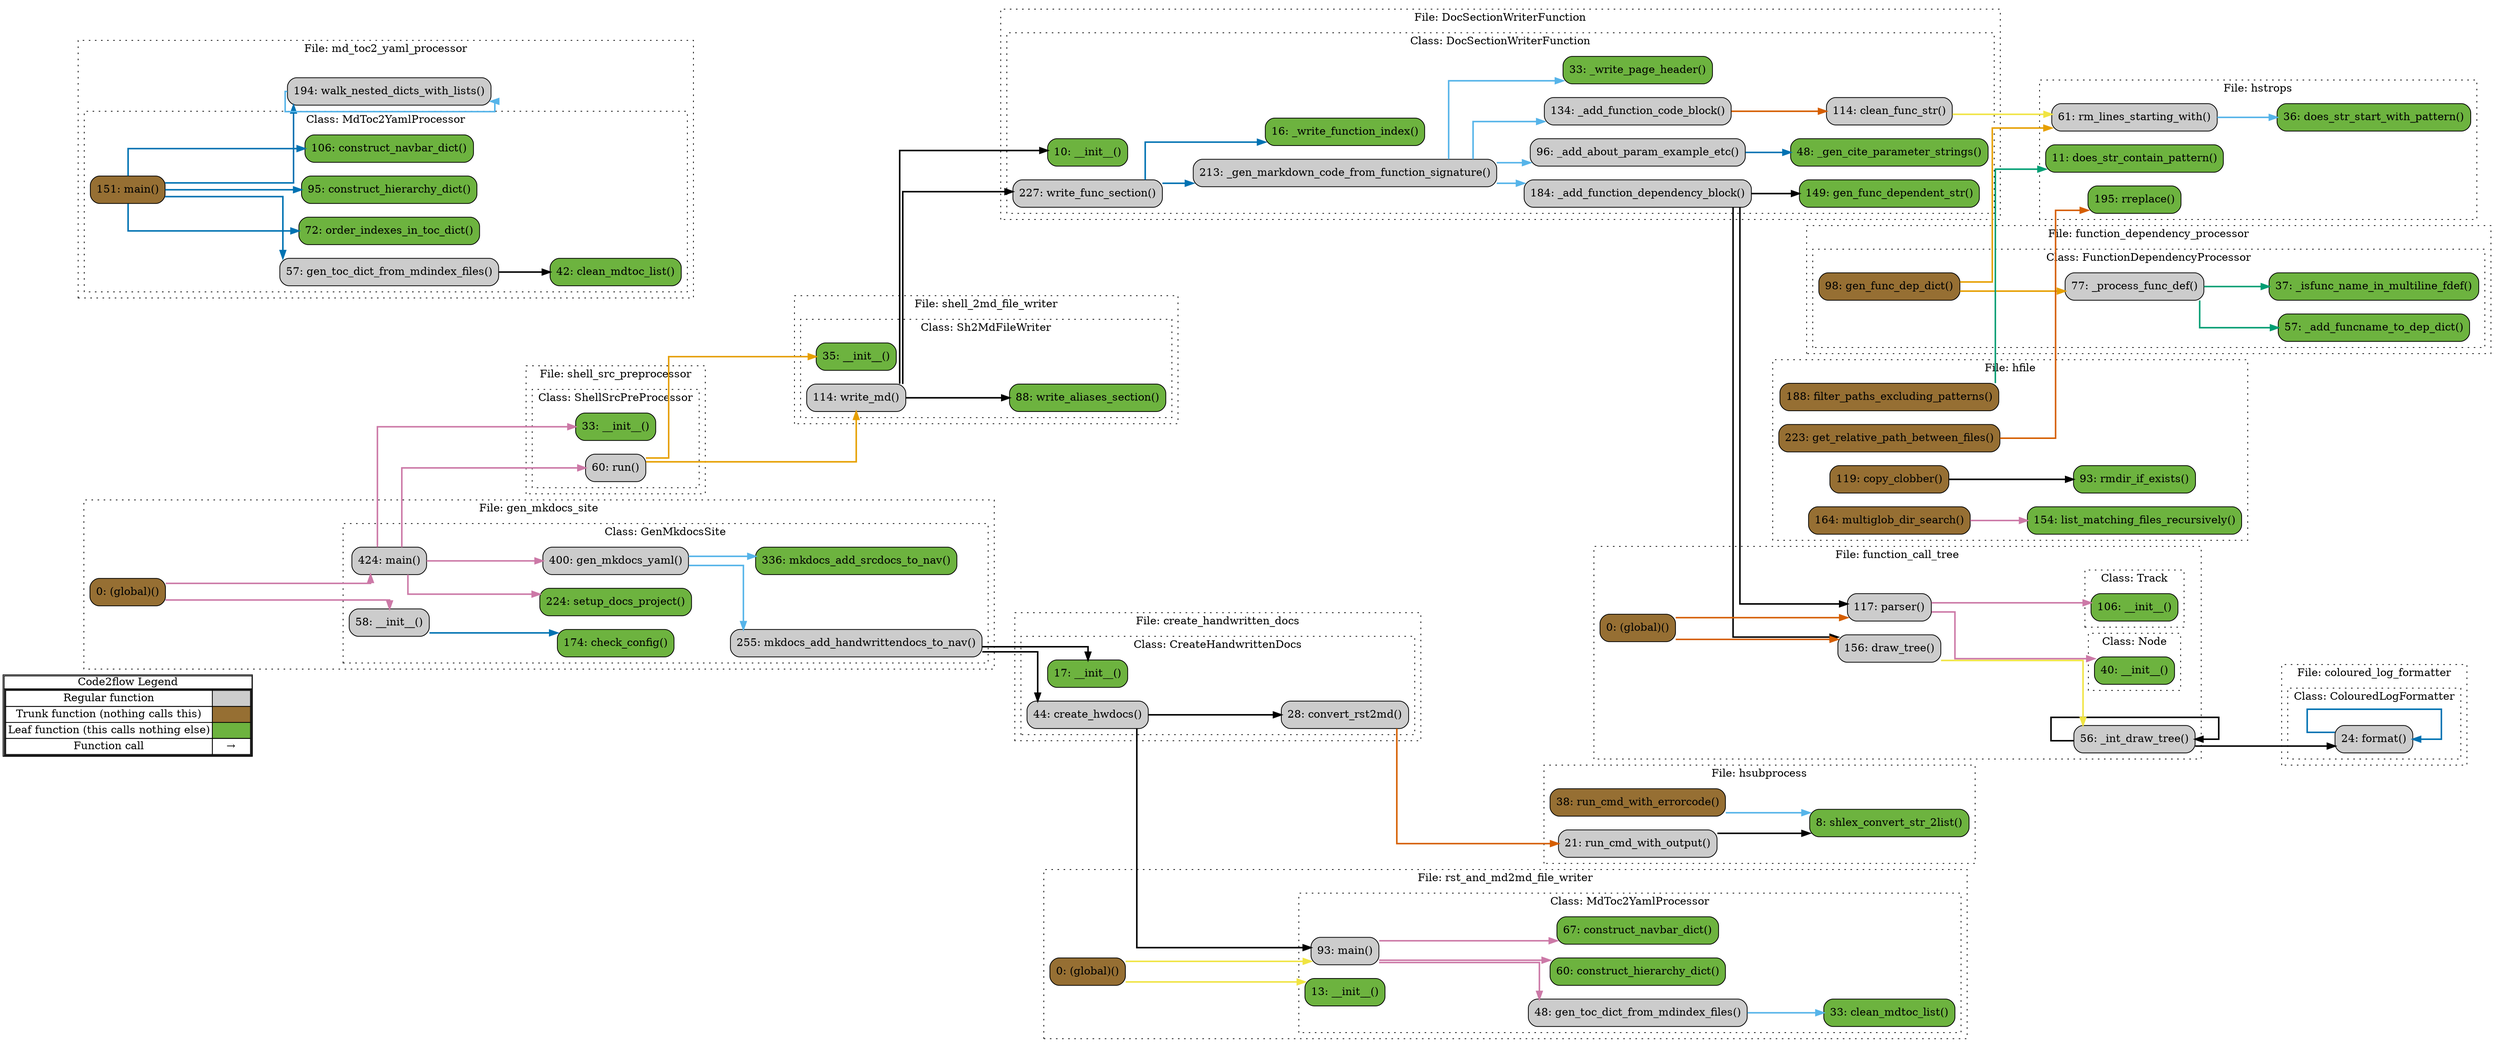 digraph G {
concentrate=true;
splines="ortho";
rankdir="LR";
subgraph legend{
    rank = min;
    label = "legend";
    Legend [shape=none, margin=0, label = <
        <table cellspacing="0" cellpadding="0" border="1"><tr><td>Code2flow Legend</td></tr><tr><td>
        <table cellspacing="0">
        <tr><td>Regular function</td><td width="50px" bgcolor='#cccccc'></td></tr>
        <tr><td>Trunk function (nothing calls this)</td><td bgcolor='#966F33'></td></tr>
        <tr><td>Leaf function (this calls nothing else)</td><td bgcolor='#6db33f'></td></tr>
        <tr><td>Function call</td><td><font color='black'>&#8594;</font></td></tr>
        </table></td></tr></table>
        >];
}node_36b7f45e [label="10: __init__()" name="DocSectionWriterFunction::DocSectionWriterFunction.__init__" shape="rect" style="rounded,filled" fillcolor="#6db33f" ];
node_ef8c55d5 [label="96: _add_about_param_example_etc()" name="DocSectionWriterFunction::DocSectionWriterFunction._add_about_param_example_etc" shape="rect" style="rounded,filled" fillcolor="#cccccc" ];
node_3e252486 [label="134: _add_function_code_block()" name="DocSectionWriterFunction::DocSectionWriterFunction._add_function_code_block" shape="rect" style="rounded,filled" fillcolor="#cccccc" ];
node_f57480d8 [label="184: _add_function_dependency_block()" name="DocSectionWriterFunction::DocSectionWriterFunction._add_function_dependency_block" shape="rect" style="rounded,filled" fillcolor="#cccccc" ];
node_a69a2eee [label="48: _gen_cite_parameter_strings()" name="DocSectionWriterFunction::DocSectionWriterFunction._gen_cite_parameter_strings" shape="rect" style="rounded,filled" fillcolor="#6db33f" ];
node_f74cefb2 [label="213: _gen_markdown_code_from_function_signature()" name="DocSectionWriterFunction::DocSectionWriterFunction._gen_markdown_code_from_function_signature" shape="rect" style="rounded,filled" fillcolor="#cccccc" ];
node_5c3ae031 [label="16: _write_function_index()" name="DocSectionWriterFunction::DocSectionWriterFunction._write_function_index" shape="rect" style="rounded,filled" fillcolor="#6db33f" ];
node_b17dc42c [label="33: _write_page_header()" name="DocSectionWriterFunction::DocSectionWriterFunction._write_page_header" shape="rect" style="rounded,filled" fillcolor="#6db33f" ];
node_c5645b7c [label="114: clean_func_str()" name="DocSectionWriterFunction::DocSectionWriterFunction.clean_func_str" shape="rect" style="rounded,filled" fillcolor="#cccccc" ];
node_d5b58b91 [label="149: gen_func_dependent_str()" name="DocSectionWriterFunction::DocSectionWriterFunction.gen_func_dependent_str" shape="rect" style="rounded,filled" fillcolor="#6db33f" ];
node_0ce80d05 [label="227: write_func_section()" name="DocSectionWriterFunction::DocSectionWriterFunction.write_func_section" shape="rect" style="rounded,filled" fillcolor="#cccccc" ];
node_40a2b92d [label="24: format()" name="coloured_log_formatter::ColouredLogFormatter.format" shape="rect" style="rounded,filled" fillcolor="#cccccc" ];
node_246c5a75 [label="17: __init__()" name="create_handwritten_docs::CreateHandwrittenDocs.__init__" shape="rect" style="rounded,filled" fillcolor="#6db33f" ];
node_ac56f826 [label="28: convert_rst2md()" name="create_handwritten_docs::CreateHandwrittenDocs.convert_rst2md" shape="rect" style="rounded,filled" fillcolor="#cccccc" ];
node_f661d888 [label="44: create_hwdocs()" name="create_handwritten_docs::CreateHandwrittenDocs.create_hwdocs" shape="rect" style="rounded,filled" fillcolor="#cccccc" ];
node_b9edcb96 [label="0: (global)()" name="function_call_tree::(global)" shape="rect" style="rounded,filled" fillcolor="#966F33" ];
node_3f6efd9d [label="40: __init__()" name="function_call_tree::Node.__init__" shape="rect" style="rounded,filled" fillcolor="#6db33f" ];
node_b5268534 [label="106: __init__()" name="function_call_tree::Track.__init__" shape="rect" style="rounded,filled" fillcolor="#6db33f" ];
node_b3a551a0 [label="56: _int_draw_tree()" name="function_call_tree::_int_draw_tree" shape="rect" style="rounded,filled" fillcolor="#cccccc" ];
node_9180839c [label="156: draw_tree()" name="function_call_tree::draw_tree" shape="rect" style="rounded,filled" fillcolor="#cccccc" ];
node_7d9114bf [label="117: parser()" name="function_call_tree::parser" shape="rect" style="rounded,filled" fillcolor="#cccccc" ];
node_2ba11277 [label="57: _add_funcname_to_dep_dict()" name="function_dependency_processor::FunctionDependencyProcessor._add_funcname_to_dep_dict" shape="rect" style="rounded,filled" fillcolor="#6db33f" ];
node_51ee1613 [label="37: _isfunc_name_in_multiline_fdef()" name="function_dependency_processor::FunctionDependencyProcessor._isfunc_name_in_multiline_fdef" shape="rect" style="rounded,filled" fillcolor="#6db33f" ];
node_d05ec713 [label="77: _process_func_def()" name="function_dependency_processor::FunctionDependencyProcessor._process_func_def" shape="rect" style="rounded,filled" fillcolor="#cccccc" ];
node_76e21199 [label="98: gen_func_dep_dict()" name="function_dependency_processor::FunctionDependencyProcessor.gen_func_dep_dict" shape="rect" style="rounded,filled" fillcolor="#966F33" ];
node_b53012f7 [label="0: (global)()" name="gen_mkdocs_site::(global)" shape="rect" style="rounded,filled" fillcolor="#966F33" ];
node_5cd647b5 [label="58: __init__()" name="gen_mkdocs_site::GenMkdocsSite.__init__" shape="rect" style="rounded,filled" fillcolor="#cccccc" ];
node_fcd70661 [label="174: check_config()" name="gen_mkdocs_site::GenMkdocsSite.check_config" shape="rect" style="rounded,filled" fillcolor="#6db33f" ];
node_fe9862fa [label="400: gen_mkdocs_yaml()" name="gen_mkdocs_site::GenMkdocsSite.gen_mkdocs_yaml" shape="rect" style="rounded,filled" fillcolor="#cccccc" ];
node_ad38d57f [label="424: main()" name="gen_mkdocs_site::GenMkdocsSite.main" shape="rect" style="rounded,filled" fillcolor="#cccccc" ];
node_7fe1cdd0 [label="255: mkdocs_add_handwrittendocs_to_nav()" name="gen_mkdocs_site::GenMkdocsSite.mkdocs_add_handwrittendocs_to_nav" shape="rect" style="rounded,filled" fillcolor="#cccccc" ];
node_71452505 [label="336: mkdocs_add_srcdocs_to_nav()" name="gen_mkdocs_site::GenMkdocsSite.mkdocs_add_srcdocs_to_nav" shape="rect" style="rounded,filled" fillcolor="#6db33f" ];
node_2dc36804 [label="224: setup_docs_project()" name="gen_mkdocs_site::GenMkdocsSite.setup_docs_project" shape="rect" style="rounded,filled" fillcolor="#6db33f" ];
node_c13b3ec0 [label="119: copy_clobber()" name="hfile::copy_clobber" shape="rect" style="rounded,filled" fillcolor="#966F33" ];
node_1db4fff3 [label="188: filter_paths_excluding_patterns()" name="hfile::filter_paths_excluding_patterns" shape="rect" style="rounded,filled" fillcolor="#966F33" ];
node_7a90e80e [label="223: get_relative_path_between_files()" name="hfile::get_relative_path_between_files" shape="rect" style="rounded,filled" fillcolor="#966F33" ];
node_ec669dbd [label="154: list_matching_files_recursively()" name="hfile::list_matching_files_recursively" shape="rect" style="rounded,filled" fillcolor="#6db33f" ];
node_bf0383b7 [label="164: multiglob_dir_search()" name="hfile::multiglob_dir_search" shape="rect" style="rounded,filled" fillcolor="#966F33" ];
node_b52e89e2 [label="93: rmdir_if_exists()" name="hfile::rmdir_if_exists" shape="rect" style="rounded,filled" fillcolor="#6db33f" ];
node_f8807dab [label="11: does_str_contain_pattern()" name="hstrops::does_str_contain_pattern" shape="rect" style="rounded,filled" fillcolor="#6db33f" ];
node_c9557d1f [label="36: does_str_start_with_pattern()" name="hstrops::does_str_start_with_pattern" shape="rect" style="rounded,filled" fillcolor="#6db33f" ];
node_e7445d3a [label="61: rm_lines_starting_with()" name="hstrops::rm_lines_starting_with" shape="rect" style="rounded,filled" fillcolor="#cccccc" ];
node_81072e18 [label="195: rreplace()" name="hstrops::rreplace" shape="rect" style="rounded,filled" fillcolor="#6db33f" ];
node_d2fa1e2a [label="38: run_cmd_with_errorcode()" name="hsubprocess::run_cmd_with_errorcode" shape="rect" style="rounded,filled" fillcolor="#966F33" ];
node_e541b7a8 [label="21: run_cmd_with_output()" name="hsubprocess::run_cmd_with_output" shape="rect" style="rounded,filled" fillcolor="#cccccc" ];
node_f0168ee2 [label="8: shlex_convert_str_2list()" name="hsubprocess::shlex_convert_str_2list" shape="rect" style="rounded,filled" fillcolor="#6db33f" ];
node_a8efdae8 [label="42: clean_mdtoc_list()" name="md_toc2_yaml_processor::MdToc2YamlProcessor.clean_mdtoc_list" shape="rect" style="rounded,filled" fillcolor="#6db33f" ];
node_ca732cf0 [label="95: construct_hierarchy_dict()" name="md_toc2_yaml_processor::MdToc2YamlProcessor.construct_hierarchy_dict" shape="rect" style="rounded,filled" fillcolor="#6db33f" ];
node_2a442c37 [label="106: construct_navbar_dict()" name="md_toc2_yaml_processor::MdToc2YamlProcessor.construct_navbar_dict" shape="rect" style="rounded,filled" fillcolor="#6db33f" ];
node_a1ef5670 [label="57: gen_toc_dict_from_mdindex_files()" name="md_toc2_yaml_processor::MdToc2YamlProcessor.gen_toc_dict_from_mdindex_files" shape="rect" style="rounded,filled" fillcolor="#cccccc" ];
node_d342f8e5 [label="151: main()" name="md_toc2_yaml_processor::MdToc2YamlProcessor.main" shape="rect" style="rounded,filled" fillcolor="#966F33" ];
node_9d33fc4c [label="72: order_indexes_in_toc_dict()" name="md_toc2_yaml_processor::MdToc2YamlProcessor.order_indexes_in_toc_dict" shape="rect" style="rounded,filled" fillcolor="#6db33f" ];
node_93e5b00a [label="194: walk_nested_dicts_with_lists()" name="md_toc2_yaml_processor::walk_nested_dicts_with_lists" shape="rect" style="rounded,filled" fillcolor="#cccccc" ];
node_2577460c [label="0: (global)()" name="rst_and_md2md_file_writer::(global)" shape="rect" style="rounded,filled" fillcolor="#966F33" ];
node_d97eca2f [label="13: __init__()" name="rst_and_md2md_file_writer::MdToc2YamlProcessor.__init__" shape="rect" style="rounded,filled" fillcolor="#6db33f" ];
node_2806376c [label="33: clean_mdtoc_list()" name="rst_and_md2md_file_writer::MdToc2YamlProcessor.clean_mdtoc_list" shape="rect" style="rounded,filled" fillcolor="#6db33f" ];
node_5fe7c8ad [label="60: construct_hierarchy_dict()" name="rst_and_md2md_file_writer::MdToc2YamlProcessor.construct_hierarchy_dict" shape="rect" style="rounded,filled" fillcolor="#6db33f" ];
node_2ef89bc4 [label="67: construct_navbar_dict()" name="rst_and_md2md_file_writer::MdToc2YamlProcessor.construct_navbar_dict" shape="rect" style="rounded,filled" fillcolor="#6db33f" ];
node_1e3c1612 [label="48: gen_toc_dict_from_mdindex_files()" name="rst_and_md2md_file_writer::MdToc2YamlProcessor.gen_toc_dict_from_mdindex_files" shape="rect" style="rounded,filled" fillcolor="#cccccc" ];
node_35bd2da7 [label="93: main()" name="rst_and_md2md_file_writer::MdToc2YamlProcessor.main" shape="rect" style="rounded,filled" fillcolor="#cccccc" ];
node_a5835e41 [label="35: __init__()" name="shell_2md_file_writer::Sh2MdFileWriter.__init__" shape="rect" style="rounded,filled" fillcolor="#6db33f" ];
node_f17dc449 [label="88: write_aliases_section()" name="shell_2md_file_writer::Sh2MdFileWriter.write_aliases_section" shape="rect" style="rounded,filled" fillcolor="#6db33f" ];
node_5a9b7e00 [label="114: write_md()" name="shell_2md_file_writer::Sh2MdFileWriter.write_md" shape="rect" style="rounded,filled" fillcolor="#cccccc" ];
node_59a4ab2a [label="33: __init__()" name="shell_src_preprocessor::ShellSrcPreProcessor.__init__" shape="rect" style="rounded,filled" fillcolor="#6db33f" ];
node_6a0e9f39 [label="60: run()" name="shell_src_preprocessor::ShellSrcPreProcessor.run" shape="rect" style="rounded,filled" fillcolor="#cccccc" ];
node_ef8c55d5 -> node_a69a2eee [color="#0072B2" penwidth="2"];
node_3e252486 -> node_c5645b7c [color="#D55E00" penwidth="2"];
node_f57480d8 -> node_d5b58b91 [color="#000000" penwidth="2"];
node_f57480d8 -> node_9180839c [color="#000000" penwidth="2"];
node_f57480d8 -> node_7d9114bf [color="#000000" penwidth="2"];
node_f74cefb2 -> node_ef8c55d5 [color="#56B4E9" penwidth="2"];
node_f74cefb2 -> node_3e252486 [color="#56B4E9" penwidth="2"];
node_f74cefb2 -> node_f57480d8 [color="#56B4E9" penwidth="2"];
node_f74cefb2 -> node_b17dc42c [color="#56B4E9" penwidth="2"];
node_c5645b7c -> node_e7445d3a [color="#F0E442" penwidth="2"];
node_0ce80d05 -> node_f74cefb2 [color="#0072B2" penwidth="2"];
node_0ce80d05 -> node_5c3ae031 [color="#0072B2" penwidth="2"];
node_40a2b92d -> node_40a2b92d [color="#0072B2" penwidth="2"];
node_ac56f826 -> node_e541b7a8 [color="#D55E00" penwidth="2"];
node_f661d888 -> node_ac56f826 [color="#000000" penwidth="2"];
node_f661d888 -> node_35bd2da7 [color="#000000" penwidth="2"];
node_b9edcb96 -> node_9180839c [color="#D55E00" penwidth="2"];
node_b9edcb96 -> node_7d9114bf [color="#D55E00" penwidth="2"];
node_b3a551a0 -> node_40a2b92d [color="#000000" penwidth="2"];
node_b3a551a0 -> node_40a2b92d [color="#000000" penwidth="2"];
node_b3a551a0 -> node_b3a551a0 [color="#000000" penwidth="2"];
node_b3a551a0 -> node_b3a551a0 [color="#000000" penwidth="2"];
node_9180839c -> node_b3a551a0 [color="#F0E442" penwidth="2"];
node_9180839c -> node_b3a551a0 [color="#F0E442" penwidth="2"];
node_7d9114bf -> node_3f6efd9d [color="#CC79A7" penwidth="2"];
node_7d9114bf -> node_b5268534 [color="#CC79A7" penwidth="2"];
node_d05ec713 -> node_2ba11277 [color="#009E73" penwidth="2"];
node_d05ec713 -> node_51ee1613 [color="#009E73" penwidth="2"];
node_76e21199 -> node_d05ec713 [color="#E69F00" penwidth="2"];
node_76e21199 -> node_e7445d3a [color="#E69F00" penwidth="2"];
node_b53012f7 -> node_5cd647b5 [color="#CC79A7" penwidth="2"];
node_b53012f7 -> node_ad38d57f [color="#CC79A7" penwidth="2"];
node_5cd647b5 -> node_fcd70661 [color="#0072B2" penwidth="2"];
node_fe9862fa -> node_7fe1cdd0 [color="#56B4E9" penwidth="2"];
node_fe9862fa -> node_71452505 [color="#56B4E9" penwidth="2"];
node_ad38d57f -> node_fe9862fa [color="#CC79A7" penwidth="2"];
node_ad38d57f -> node_2dc36804 [color="#CC79A7" penwidth="2"];
node_ad38d57f -> node_59a4ab2a [color="#CC79A7" penwidth="2"];
node_ad38d57f -> node_6a0e9f39 [color="#CC79A7" penwidth="2"];
node_7fe1cdd0 -> node_246c5a75 [color="#000000" penwidth="2"];
node_7fe1cdd0 -> node_f661d888 [color="#000000" penwidth="2"];
node_c13b3ec0 -> node_b52e89e2 [color="#000000" penwidth="2"];
node_1db4fff3 -> node_f8807dab [color="#009E73" penwidth="2"];
node_7a90e80e -> node_81072e18 [color="#D55E00" penwidth="2"];
node_bf0383b7 -> node_ec669dbd [color="#CC79A7" penwidth="2"];
node_e7445d3a -> node_c9557d1f [color="#56B4E9" penwidth="2"];
node_d2fa1e2a -> node_f0168ee2 [color="#56B4E9" penwidth="2"];
node_e541b7a8 -> node_f0168ee2 [color="#000000" penwidth="2"];
node_a1ef5670 -> node_a8efdae8 [color="#000000" penwidth="2"];
node_d342f8e5 -> node_ca732cf0 [color="#0072B2" penwidth="2"];
node_d342f8e5 -> node_2a442c37 [color="#0072B2" penwidth="2"];
node_d342f8e5 -> node_a1ef5670 [color="#0072B2" penwidth="2"];
node_d342f8e5 -> node_9d33fc4c [color="#0072B2" penwidth="2"];
node_d342f8e5 -> node_93e5b00a [color="#0072B2" penwidth="2"];
node_93e5b00a -> node_93e5b00a [color="#56B4E9" penwidth="2"];
node_2577460c -> node_d97eca2f [color="#F0E442" penwidth="2"];
node_2577460c -> node_35bd2da7 [color="#F0E442" penwidth="2"];
node_1e3c1612 -> node_2806376c [color="#56B4E9" penwidth="2"];
node_35bd2da7 -> node_5fe7c8ad [color="#CC79A7" penwidth="2"];
node_35bd2da7 -> node_2ef89bc4 [color="#CC79A7" penwidth="2"];
node_35bd2da7 -> node_1e3c1612 [color="#CC79A7" penwidth="2"];
node_5a9b7e00 -> node_36b7f45e [color="#000000" penwidth="2"];
node_5a9b7e00 -> node_0ce80d05 [color="#000000" penwidth="2"];
node_5a9b7e00 -> node_f17dc449 [color="#000000" penwidth="2"];
node_6a0e9f39 -> node_a5835e41 [color="#E69F00" penwidth="2"];
node_6a0e9f39 -> node_5a9b7e00 [color="#E69F00" penwidth="2"];
subgraph cluster_7962fd12 {
    label="File: DocSectionWriterFunction";
    name="DocSectionWriterFunction";
    style="filled";
    graph[style=dotted];
    subgraph cluster_a7d4df1a {
        node_36b7f45e node_5c3ae031 node_b17dc42c node_a69a2eee node_ef8c55d5 node_c5645b7c node_3e252486 node_d5b58b91 node_f57480d8 node_f74cefb2 node_0ce80d05;
        label="Class: DocSectionWriterFunction";
        name="DocSectionWriterFunction";
        style="filled";
        graph[style=dotted];
    };
};
subgraph cluster_13551907 {
    label="File: coloured_log_formatter";
    name="coloured_log_formatter";
    style="filled";
    graph[style=dotted];
    subgraph cluster_95fc4b3f {
        node_40a2b92d;
        label="Class: ColouredLogFormatter";
        name="ColouredLogFormatter";
        style="filled";
        graph[style=dotted];
    };
};
subgraph cluster_71769350 {
    label="File: create_handwritten_docs";
    name="create_handwritten_docs";
    style="filled";
    graph[style=dotted];
    subgraph cluster_db9949fd {
        node_246c5a75 node_ac56f826 node_f661d888;
        label="Class: CreateHandwrittenDocs";
        name="CreateHandwrittenDocs";
        style="filled";
        graph[style=dotted];
    };
};
subgraph cluster_89e44813 {
    node_b3a551a0 node_7d9114bf node_9180839c node_b9edcb96;
    label="File: function_call_tree";
    name="function_call_tree";
    style="filled";
    graph[style=dotted];
    subgraph cluster_b0cdf1e8 {
        node_3f6efd9d;
        label="Class: Node";
        name="Node";
        style="filled";
        graph[style=dotted];
    };
    subgraph cluster_662f955a {
        node_b5268534;
        label="Class: Track";
        name="Track";
        style="filled";
        graph[style=dotted];
    };
};
subgraph cluster_1a053fa6 {
    label="File: function_dependency_processor";
    name="function_dependency_processor";
    style="filled";
    graph[style=dotted];
    subgraph cluster_e5be9251 {
        node_51ee1613 node_2ba11277 node_d05ec713 node_76e21199;
        label="Class: FunctionDependencyProcessor";
        name="FunctionDependencyProcessor";
        style="filled";
        graph[style=dotted];
    };
};
subgraph cluster_02063330 {
    node_b53012f7;
    label="File: gen_mkdocs_site";
    name="gen_mkdocs_site";
    style="filled";
    graph[style=dotted];
    subgraph cluster_6cfdeda4 {
        node_5cd647b5 node_fcd70661 node_2dc36804 node_7fe1cdd0 node_71452505 node_fe9862fa node_ad38d57f;
        label="Class: GenMkdocsSite";
        name="GenMkdocsSite";
        style="filled";
        graph[style=dotted];
    };
};
subgraph cluster_ec616862 {
    node_b52e89e2 node_c13b3ec0 node_ec669dbd node_bf0383b7 node_1db4fff3 node_7a90e80e;
    label="File: hfile";
    name="hfile";
    style="filled";
    graph[style=dotted];
};
subgraph cluster_041fe1f3 {
    node_f8807dab node_c9557d1f node_e7445d3a node_81072e18;
    label="File: hstrops";
    name="hstrops";
    style="filled";
    graph[style=dotted];
};
subgraph cluster_f651a960 {
    node_f0168ee2 node_e541b7a8 node_d2fa1e2a;
    label="File: hsubprocess";
    name="hsubprocess";
    style="filled";
    graph[style=dotted];
};
subgraph cluster_aa8bf6e1 {
    node_93e5b00a;
    label="File: md_toc2_yaml_processor";
    name="md_toc2_yaml_processor";
    style="filled";
    graph[style=dotted];
    subgraph cluster_6ff99bde {
        node_a8efdae8 node_a1ef5670 node_9d33fc4c node_ca732cf0 node_2a442c37 node_d342f8e5;
        label="Class: MdToc2YamlProcessor";
        name="MdToc2YamlProcessor";
        style="filled";
        graph[style=dotted];
    };
};
subgraph cluster_317778b0 {
    node_2577460c;
    label="File: rst_and_md2md_file_writer";
    name="rst_and_md2md_file_writer";
    style="filled";
    graph[style=dotted];
    subgraph cluster_078f8a26 {
        node_d97eca2f node_2806376c node_1e3c1612 node_5fe7c8ad node_2ef89bc4 node_35bd2da7;
        label="Class: MdToc2YamlProcessor";
        name="MdToc2YamlProcessor";
        style="filled";
        graph[style=dotted];
    };
};
subgraph cluster_93af78ea {
    label="File: shell_2md_file_writer";
    name="shell_2md_file_writer";
    style="filled";
    graph[style=dotted];
    subgraph cluster_e4018e17 {
        node_a5835e41 node_f17dc449 node_5a9b7e00;
        label="Class: Sh2MdFileWriter";
        name="Sh2MdFileWriter";
        style="filled";
        graph[style=dotted];
    };
};
subgraph cluster_85c967c3 {
    label="File: shell_src_preprocessor";
    name="shell_src_preprocessor";
    style="filled";
    graph[style=dotted];
    subgraph cluster_d1b6651f {
        node_59a4ab2a node_6a0e9f39;
        label="Class: ShellSrcPreProcessor";
        name="ShellSrcPreProcessor";
        style="filled";
        graph[style=dotted];
    };
};
}
